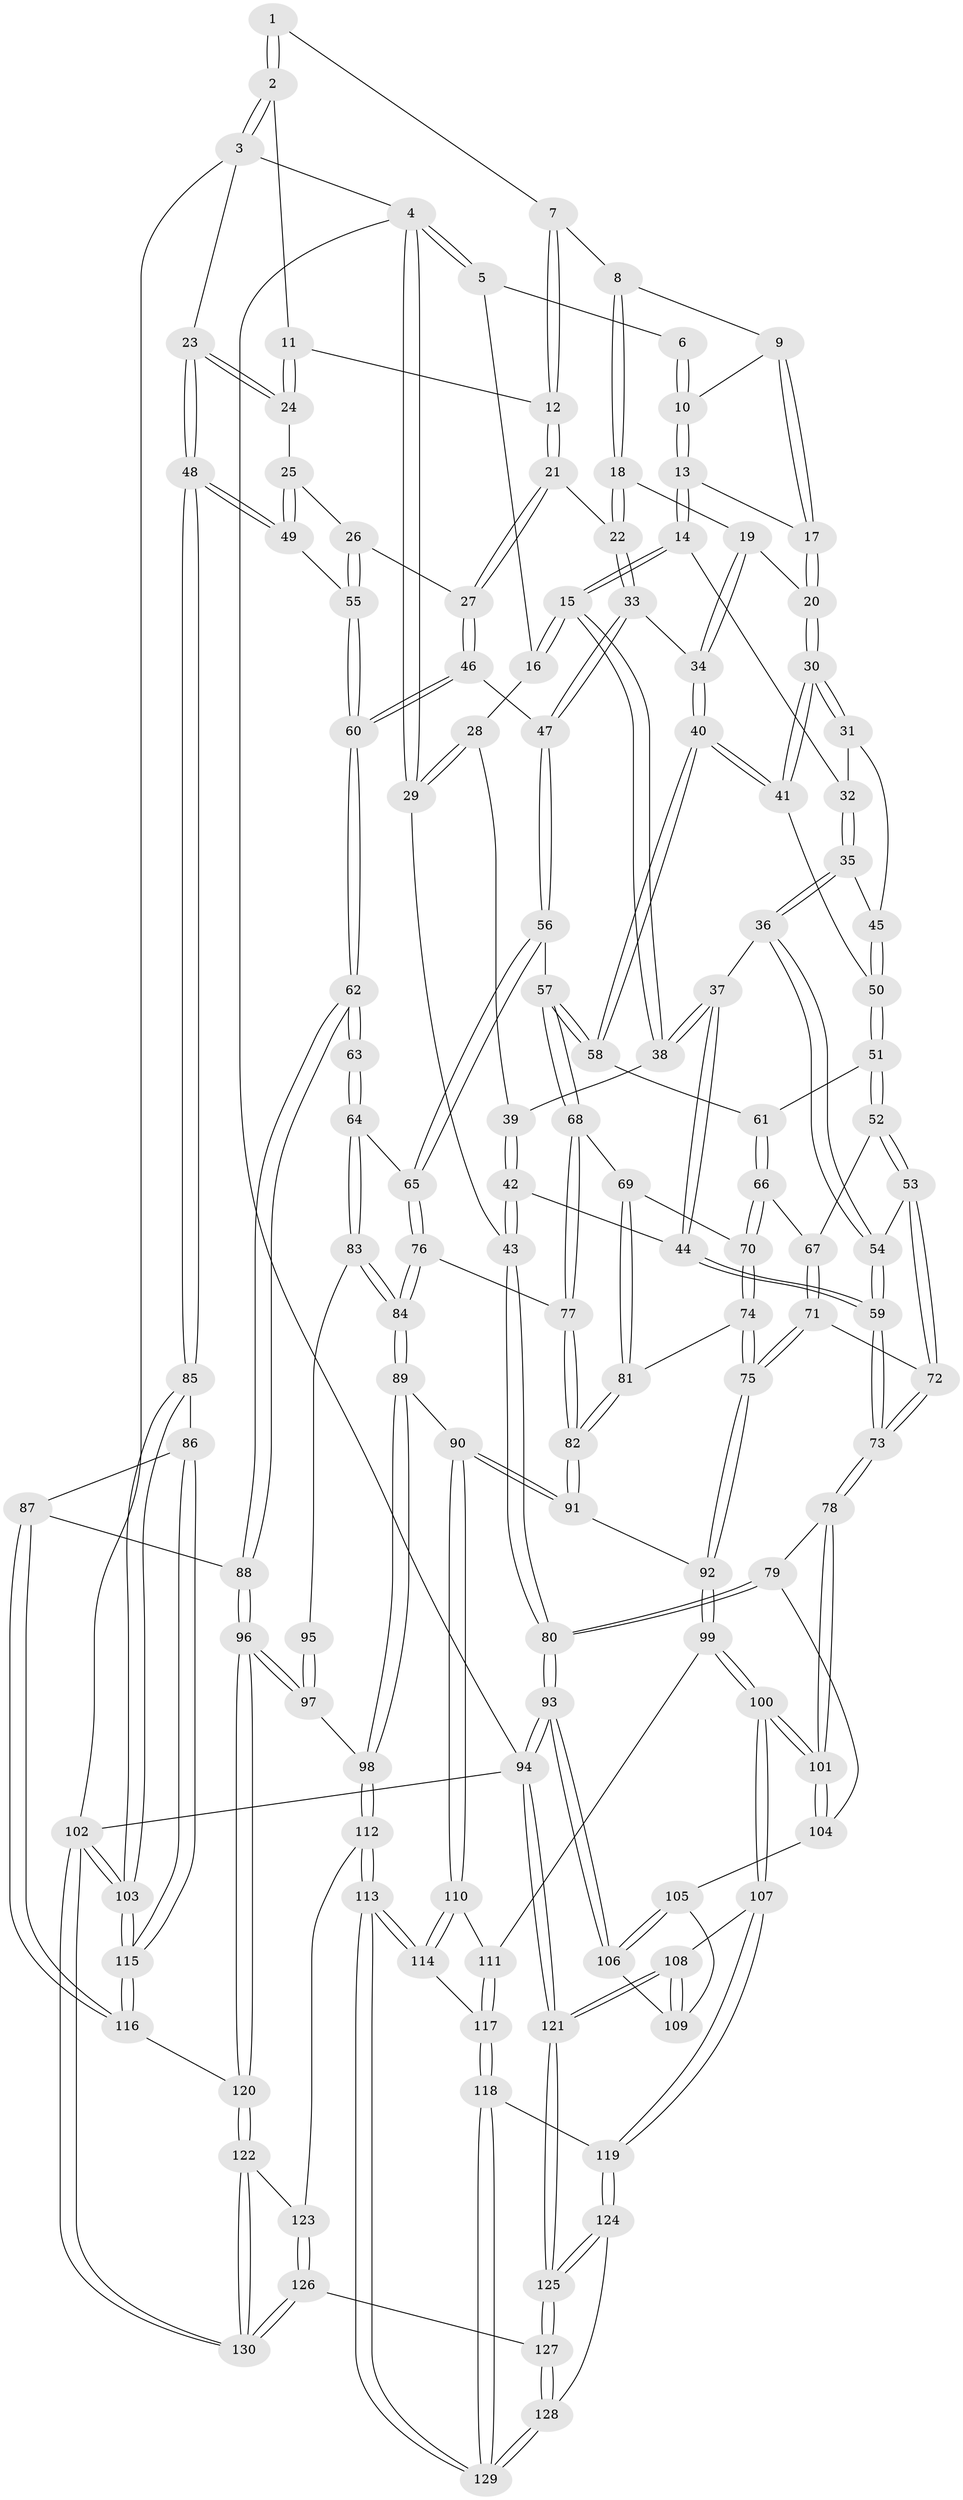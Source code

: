 // coarse degree distribution, {7: 0.06153846153846154, 8: 0.03076923076923077, 2: 0.03076923076923077, 5: 0.26153846153846155, 4: 0.4307692307692308, 6: 0.07692307692307693, 3: 0.1076923076923077}
// Generated by graph-tools (version 1.1) at 2025/21/03/04/25 18:21:12]
// undirected, 130 vertices, 322 edges
graph export_dot {
graph [start="1"]
  node [color=gray90,style=filled];
  1 [pos="+0.6276691223868693+0"];
  2 [pos="+0.9831280911386797+0"];
  3 [pos="+1+0"];
  4 [pos="+0+0"];
  5 [pos="+0.00813070036861979+0"];
  6 [pos="+0.30913355985160396+0"];
  7 [pos="+0.6122794765507651+0"];
  8 [pos="+0.5887163411999426+0.028921734471847146"];
  9 [pos="+0.5083696968699347+0.04536893077735569"];
  10 [pos="+0.3166601787917193+0"];
  11 [pos="+0.7999842492736868+0.033745079719887376"];
  12 [pos="+0.731697719836509+0.09028745158691734"];
  13 [pos="+0.32374485692827826+0"];
  14 [pos="+0.2651628463756594+0.10874875202950522"];
  15 [pos="+0.1803819977678096+0.14074456400495844"];
  16 [pos="+0.11281320811236814+0.09630471360248563"];
  17 [pos="+0.44225766741115485+0.11029061150657114"];
  18 [pos="+0.5972838444692089+0.11096111195043101"];
  19 [pos="+0.5737715866302301+0.12283632611967925"];
  20 [pos="+0.4542971406519593+0.139786858946948"];
  21 [pos="+0.6953877141939875+0.16873269713801547"];
  22 [pos="+0.6303175884260648+0.134717338094371"];
  23 [pos="+1+0.10368949559250057"];
  24 [pos="+0.8710626552042314+0.19376056575962722"];
  25 [pos="+0.8409410102654679+0.21605134387263686"];
  26 [pos="+0.8209346523376296+0.22522106520536642"];
  27 [pos="+0.7268270032213684+0.24203687209960809"];
  28 [pos="+0.02723317267956471+0.14947762945134838"];
  29 [pos="+0+0.2219098442097062"];
  30 [pos="+0.4348856751368799+0.2227632008418072"];
  31 [pos="+0.3665148723985552+0.20787786837623443"];
  32 [pos="+0.2692904907947651+0.11612867271678162"];
  33 [pos="+0.5404222040526959+0.2633242838592732"];
  34 [pos="+0.529495915268344+0.2636647802144709"];
  35 [pos="+0.27012638242740244+0.26361021313307925"];
  36 [pos="+0.22426724946474386+0.2802830213609392"];
  37 [pos="+0.18378880683735302+0.26937813757375434"];
  38 [pos="+0.16909229808361279+0.18468530500488525"];
  39 [pos="+0.09891149922372375+0.20596787096743174"];
  40 [pos="+0.46506093885684346+0.2839773760379728"];
  41 [pos="+0.4605032785958329+0.27849199962227017"];
  42 [pos="+0.020558324113691188+0.33894226444099473"];
  43 [pos="+0+0.30971780734861387"];
  44 [pos="+0.0763399095057713+0.35698489921839055"];
  45 [pos="+0.2825416081031202+0.265899614299359"];
  46 [pos="+0.7109218796578505+0.2719019293296008"];
  47 [pos="+0.6921755620608525+0.2808704360236644"];
  48 [pos="+1+0.4321829266868482"];
  49 [pos="+0.9798796157599369+0.4210494712735199"];
  50 [pos="+0.31764901229577863+0.3046491432775422"];
  51 [pos="+0.3108779941911934+0.36233905443453374"];
  52 [pos="+0.29647771426107256+0.3794374646780084"];
  53 [pos="+0.28166485012555414+0.38622708580146575"];
  54 [pos="+0.24842777735562702+0.3561439752737381"];
  55 [pos="+0.8928915102844859+0.4279547255753765"];
  56 [pos="+0.6119872766362942+0.4001700738115823"];
  57 [pos="+0.5115157921586116+0.3902315260883443"];
  58 [pos="+0.4650495069707952+0.3272473093631255"];
  59 [pos="+0.1107361614291283+0.40180768475594364"];
  60 [pos="+0.8041827902976626+0.4571126532492209"];
  61 [pos="+0.43464175699735735+0.35116662368170487"];
  62 [pos="+0.7757055919001349+0.5006373225694821"];
  63 [pos="+0.7671072044982545+0.4998127735409277"];
  64 [pos="+0.6624549897012615+0.46614122067701663"];
  65 [pos="+0.6347361126647126+0.44803408814491674"];
  66 [pos="+0.3894956074664941+0.42062444206582084"];
  67 [pos="+0.35416216592809513+0.4153679207378032"];
  68 [pos="+0.5034419883131069+0.434514062967496"];
  69 [pos="+0.4861728891173188+0.4449912470318515"];
  70 [pos="+0.3916224120596241+0.45285550365108923"];
  71 [pos="+0.2756681250143586+0.5167422777144902"];
  72 [pos="+0.23915116316634655+0.5074824119303751"];
  73 [pos="+0.16930600147784142+0.5266501285573683"];
  74 [pos="+0.3789657197189428+0.5192409569038167"];
  75 [pos="+0.33214378879106143+0.538120716159791"];
  76 [pos="+0.5589075884841194+0.5184562375376148"];
  77 [pos="+0.5287018235571632+0.5113159787672015"];
  78 [pos="+0.1685834095630538+0.5279103142806814"];
  79 [pos="+0+0.5890310635773095"];
  80 [pos="+0+0.6093706365714273"];
  81 [pos="+0.4038760757462854+0.524418317357974"];
  82 [pos="+0.4708872655048204+0.5640987211059102"];
  83 [pos="+0.6066120425918968+0.5697594232978646"];
  84 [pos="+0.6006207704694285+0.5730632480123149"];
  85 [pos="+1+0.5991319692411182"];
  86 [pos="+0.9824109228469595+0.6454813121827149"];
  87 [pos="+0.9724810991762105+0.6471460342953584"];
  88 [pos="+0.8003284273471828+0.651802276414648"];
  89 [pos="+0.5892186632312663+0.6451757835385248"];
  90 [pos="+0.533720886328342+0.6694436181472294"];
  91 [pos="+0.47623260895781594+0.5942753900215688"];
  92 [pos="+0.3541827645159855+0.661305536281401"];
  93 [pos="+0+0.9564786197968136"];
  94 [pos="+0+1"];
  95 [pos="+0.6450308864155205+0.562838183746357"];
  96 [pos="+0.773649923511277+0.6869349292529549"];
  97 [pos="+0.7574799986547521+0.6891059547556059"];
  98 [pos="+0.7306515779656713+0.6945169141368931"];
  99 [pos="+0.3496332475929402+0.6838931810746083"];
  100 [pos="+0.23281743554226117+0.718587515153026"];
  101 [pos="+0.1908854496496708+0.6484604915268366"];
  102 [pos="+1+1"];
  103 [pos="+1+1"];
  104 [pos="+0.09185183959569121+0.6906550563796516"];
  105 [pos="+0.09124237500843195+0.692623751761965"];
  106 [pos="+0.04240677864170802+0.755314461182359"];
  107 [pos="+0.21816066490925137+0.7666047325220566"];
  108 [pos="+0.19538364310086048+0.7768078755748837"];
  109 [pos="+0.13774716381011115+0.7581253867357529"];
  110 [pos="+0.49590419098473937+0.7506139065888929"];
  111 [pos="+0.37369574386760784+0.7051951056108569"];
  112 [pos="+0.6194040304259176+0.8140934743195656"];
  113 [pos="+0.511902403113085+0.8034217592295104"];
  114 [pos="+0.5080864614380883+0.7968695125585764"];
  115 [pos="+0.9247556211750625+0.8659764681162652"];
  116 [pos="+0.8884222747943494+0.8380605400273998"];
  117 [pos="+0.3470423491559107+0.8301031306388635"];
  118 [pos="+0.31891001176283607+0.8570206169402657"];
  119 [pos="+0.2941236037736478+0.8706164225170229"];
  120 [pos="+0.8084558921990967+0.8003455531002098"];
  121 [pos="+0+1"];
  122 [pos="+0.7518425165867713+0.8883601974282755"];
  123 [pos="+0.6365155671715662+0.8388776978793842"];
  124 [pos="+0.2912524250982715+0.899145536978326"];
  125 [pos="+0+1"];
  126 [pos="+0.6005178759459855+1"];
  127 [pos="+0.5390556776790087+1"];
  128 [pos="+0.4917218350742412+1"];
  129 [pos="+0.492433981633864+0.8925316808102522"];
  130 [pos="+0.7497993642183146+1"];
  1 -- 2;
  1 -- 2;
  1 -- 7;
  2 -- 3;
  2 -- 3;
  2 -- 11;
  3 -- 4;
  3 -- 23;
  3 -- 102;
  4 -- 5;
  4 -- 5;
  4 -- 29;
  4 -- 29;
  4 -- 94;
  5 -- 6;
  5 -- 16;
  6 -- 10;
  6 -- 10;
  7 -- 8;
  7 -- 12;
  7 -- 12;
  8 -- 9;
  8 -- 18;
  8 -- 18;
  9 -- 10;
  9 -- 17;
  9 -- 17;
  10 -- 13;
  10 -- 13;
  11 -- 12;
  11 -- 24;
  11 -- 24;
  12 -- 21;
  12 -- 21;
  13 -- 14;
  13 -- 14;
  13 -- 17;
  14 -- 15;
  14 -- 15;
  14 -- 32;
  15 -- 16;
  15 -- 16;
  15 -- 38;
  15 -- 38;
  16 -- 28;
  17 -- 20;
  17 -- 20;
  18 -- 19;
  18 -- 22;
  18 -- 22;
  19 -- 20;
  19 -- 34;
  19 -- 34;
  20 -- 30;
  20 -- 30;
  21 -- 22;
  21 -- 27;
  21 -- 27;
  22 -- 33;
  22 -- 33;
  23 -- 24;
  23 -- 24;
  23 -- 48;
  23 -- 48;
  24 -- 25;
  25 -- 26;
  25 -- 49;
  25 -- 49;
  26 -- 27;
  26 -- 55;
  26 -- 55;
  27 -- 46;
  27 -- 46;
  28 -- 29;
  28 -- 29;
  28 -- 39;
  29 -- 43;
  30 -- 31;
  30 -- 31;
  30 -- 41;
  30 -- 41;
  31 -- 32;
  31 -- 45;
  32 -- 35;
  32 -- 35;
  33 -- 34;
  33 -- 47;
  33 -- 47;
  34 -- 40;
  34 -- 40;
  35 -- 36;
  35 -- 36;
  35 -- 45;
  36 -- 37;
  36 -- 54;
  36 -- 54;
  37 -- 38;
  37 -- 38;
  37 -- 44;
  37 -- 44;
  38 -- 39;
  39 -- 42;
  39 -- 42;
  40 -- 41;
  40 -- 41;
  40 -- 58;
  40 -- 58;
  41 -- 50;
  42 -- 43;
  42 -- 43;
  42 -- 44;
  43 -- 80;
  43 -- 80;
  44 -- 59;
  44 -- 59;
  45 -- 50;
  45 -- 50;
  46 -- 47;
  46 -- 60;
  46 -- 60;
  47 -- 56;
  47 -- 56;
  48 -- 49;
  48 -- 49;
  48 -- 85;
  48 -- 85;
  49 -- 55;
  50 -- 51;
  50 -- 51;
  51 -- 52;
  51 -- 52;
  51 -- 61;
  52 -- 53;
  52 -- 53;
  52 -- 67;
  53 -- 54;
  53 -- 72;
  53 -- 72;
  54 -- 59;
  54 -- 59;
  55 -- 60;
  55 -- 60;
  56 -- 57;
  56 -- 65;
  56 -- 65;
  57 -- 58;
  57 -- 58;
  57 -- 68;
  57 -- 68;
  58 -- 61;
  59 -- 73;
  59 -- 73;
  60 -- 62;
  60 -- 62;
  61 -- 66;
  61 -- 66;
  62 -- 63;
  62 -- 63;
  62 -- 88;
  62 -- 88;
  63 -- 64;
  63 -- 64;
  64 -- 65;
  64 -- 83;
  64 -- 83;
  65 -- 76;
  65 -- 76;
  66 -- 67;
  66 -- 70;
  66 -- 70;
  67 -- 71;
  67 -- 71;
  68 -- 69;
  68 -- 77;
  68 -- 77;
  69 -- 70;
  69 -- 81;
  69 -- 81;
  70 -- 74;
  70 -- 74;
  71 -- 72;
  71 -- 75;
  71 -- 75;
  72 -- 73;
  72 -- 73;
  73 -- 78;
  73 -- 78;
  74 -- 75;
  74 -- 75;
  74 -- 81;
  75 -- 92;
  75 -- 92;
  76 -- 77;
  76 -- 84;
  76 -- 84;
  77 -- 82;
  77 -- 82;
  78 -- 79;
  78 -- 101;
  78 -- 101;
  79 -- 80;
  79 -- 80;
  79 -- 104;
  80 -- 93;
  80 -- 93;
  81 -- 82;
  81 -- 82;
  82 -- 91;
  82 -- 91;
  83 -- 84;
  83 -- 84;
  83 -- 95;
  84 -- 89;
  84 -- 89;
  85 -- 86;
  85 -- 103;
  85 -- 103;
  86 -- 87;
  86 -- 115;
  86 -- 115;
  87 -- 88;
  87 -- 116;
  87 -- 116;
  88 -- 96;
  88 -- 96;
  89 -- 90;
  89 -- 98;
  89 -- 98;
  90 -- 91;
  90 -- 91;
  90 -- 110;
  90 -- 110;
  91 -- 92;
  92 -- 99;
  92 -- 99;
  93 -- 94;
  93 -- 94;
  93 -- 106;
  93 -- 106;
  94 -- 121;
  94 -- 121;
  94 -- 102;
  95 -- 97;
  95 -- 97;
  96 -- 97;
  96 -- 97;
  96 -- 120;
  96 -- 120;
  97 -- 98;
  98 -- 112;
  98 -- 112;
  99 -- 100;
  99 -- 100;
  99 -- 111;
  100 -- 101;
  100 -- 101;
  100 -- 107;
  100 -- 107;
  101 -- 104;
  101 -- 104;
  102 -- 103;
  102 -- 103;
  102 -- 130;
  102 -- 130;
  103 -- 115;
  103 -- 115;
  104 -- 105;
  105 -- 106;
  105 -- 106;
  105 -- 109;
  106 -- 109;
  107 -- 108;
  107 -- 119;
  107 -- 119;
  108 -- 109;
  108 -- 109;
  108 -- 121;
  108 -- 121;
  110 -- 111;
  110 -- 114;
  110 -- 114;
  111 -- 117;
  111 -- 117;
  112 -- 113;
  112 -- 113;
  112 -- 123;
  113 -- 114;
  113 -- 114;
  113 -- 129;
  113 -- 129;
  114 -- 117;
  115 -- 116;
  115 -- 116;
  116 -- 120;
  117 -- 118;
  117 -- 118;
  118 -- 119;
  118 -- 129;
  118 -- 129;
  119 -- 124;
  119 -- 124;
  120 -- 122;
  120 -- 122;
  121 -- 125;
  121 -- 125;
  122 -- 123;
  122 -- 130;
  122 -- 130;
  123 -- 126;
  123 -- 126;
  124 -- 125;
  124 -- 125;
  124 -- 128;
  125 -- 127;
  125 -- 127;
  126 -- 127;
  126 -- 130;
  126 -- 130;
  127 -- 128;
  127 -- 128;
  128 -- 129;
  128 -- 129;
}
